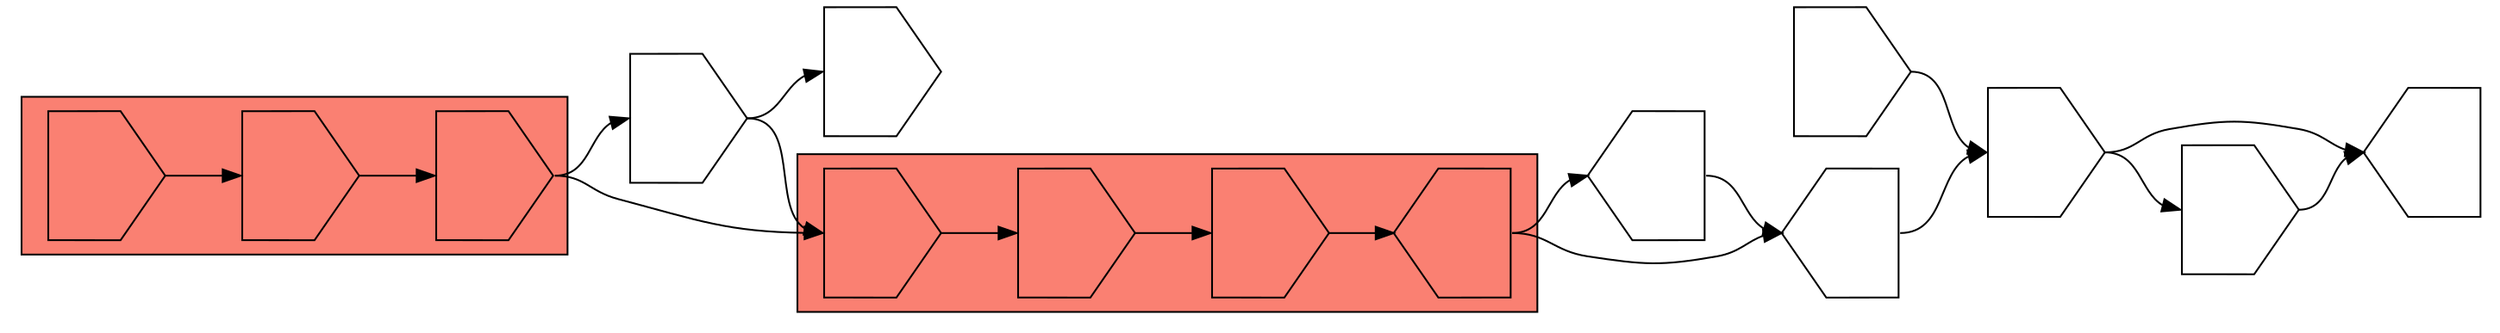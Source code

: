 digraph asm {
	rotate=90;
	edge [headport=n,tailport=s];
subgraph cluster_C14966_15069_2401 {
	14966 [label="",height=1,width=1,shape=invhouse];
	15069 [label="",height=1,width=1,shape=invhouse];
	2401 [label="",height=1,width=1,shape=invhouse];
	style=filled;
	fillcolor=salmon;
}
subgraph cluster_C1290_8516_16411_3854 {
	1290 [label="",height=1,width=1,shape=invhouse];
	8516 [label="",height=1,width=1,shape=invhouse];
	16411 [label="",height=1,width=1,shape=invhouse];
	3854 [label="",height=1,width=1,shape=house];
	style=filled;
	fillcolor=salmon;
}
	2486 [label="",height=1,width=1,shape=house];
	4366 [label="",height=1,width=1,shape=invhouse];
	18047 [label="",height=1,width=1,shape=invhouse];
	19346 [label="",height=1,width=1,shape=house];
	18595 [label="",height=1,width=1,shape=invhouse];
	16811 [label="",height=1,width=1,shape=house];
	11448 [label="",height=1,width=1,shape=invhouse];
	16378 [label="",height=1,width=1,shape=invhouse];
	14966 -> 15069
	15069 -> 2401
	2401 -> 1290
	2401 -> 11448
	1290 -> 8516
	8516 -> 16411
	16411 -> 3854
	3854 -> 2486
	3854 -> 16811
	2486 -> 4366
	4366 -> 18047
	4366 -> 19346
	18047 -> 19346
	18595 -> 4366
	16811 -> 2486
	11448 -> 1290
	11448 -> 16378
}